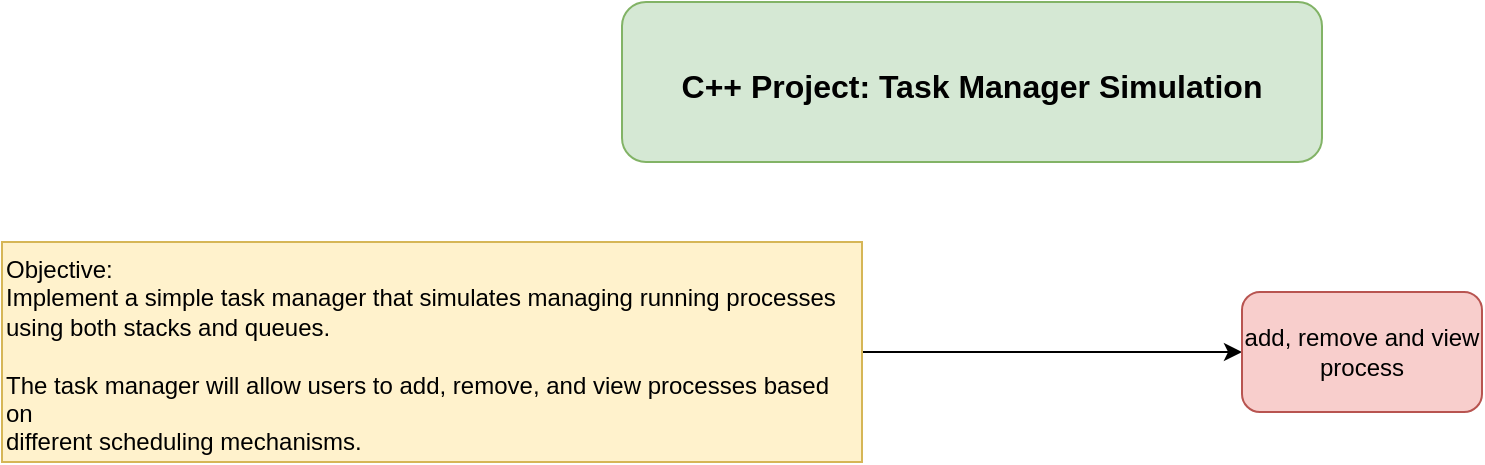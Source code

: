 <mxfile version="26.0.10">
  <diagram name="Page-1" id="iStYoYcr7JB3XJ7MnrNM">
    <mxGraphModel dx="1710" dy="516" grid="1" gridSize="10" guides="1" tooltips="1" connect="1" arrows="1" fold="1" page="1" pageScale="1" pageWidth="850" pageHeight="1100" math="0" shadow="0">
      <root>
        <mxCell id="0" />
        <mxCell id="1" parent="0" />
        <mxCell id="JUYmb1mallrfGTCdvS98-1" value="&lt;h1&gt;&lt;font style=&quot;font-size: 16px;&quot;&gt;C++ Project: Task Manager Simulation&lt;/font&gt;&lt;/h1&gt;" style="rounded=1;whiteSpace=wrap;html=1;fillColor=#d5e8d4;strokeColor=#82b366;" vertex="1" parent="1">
          <mxGeometry x="270" y="170" width="350" height="80" as="geometry" />
        </mxCell>
        <mxCell id="JUYmb1mallrfGTCdvS98-4" style="edgeStyle=orthogonalEdgeStyle;rounded=0;orthogonalLoop=1;jettySize=auto;html=1;" edge="1" parent="1" source="JUYmb1mallrfGTCdvS98-2">
          <mxGeometry relative="1" as="geometry">
            <mxPoint x="580" y="345.0" as="targetPoint" />
          </mxGeometry>
        </mxCell>
        <mxCell id="JUYmb1mallrfGTCdvS98-2" value="Objective:&#xa;Implement a simple task manager that simulates managing running processes using both stacks and queues.&#xa;&#xa;The task manager will allow users to add, remove, and view processes based on&#xa;different scheduling mechanisms." style="text;whiteSpace=wrap;fillColor=#fff2cc;strokeColor=#d6b656;" vertex="1" parent="1">
          <mxGeometry x="-40" y="290" width="430" height="110" as="geometry" />
        </mxCell>
        <mxCell id="JUYmb1mallrfGTCdvS98-5" value="add, remove and view process" style="rounded=1;whiteSpace=wrap;html=1;fillColor=#f8cecc;strokeColor=#b85450;" vertex="1" parent="1">
          <mxGeometry x="580" y="315" width="120" height="60" as="geometry" />
        </mxCell>
      </root>
    </mxGraphModel>
  </diagram>
</mxfile>
